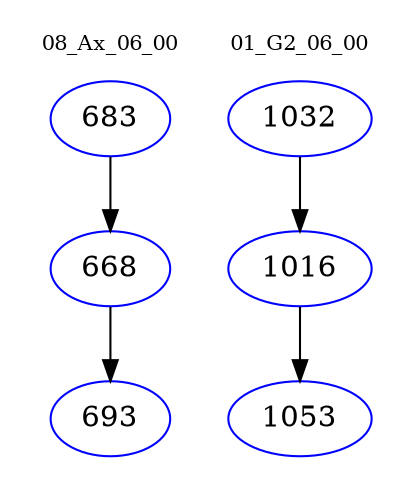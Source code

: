 digraph{
subgraph cluster_0 {
color = white
label = "08_Ax_06_00";
fontsize=10;
T0_683 [label="683", color="blue"]
T0_683 -> T0_668 [color="black"]
T0_668 [label="668", color="blue"]
T0_668 -> T0_693 [color="black"]
T0_693 [label="693", color="blue"]
}
subgraph cluster_1 {
color = white
label = "01_G2_06_00";
fontsize=10;
T1_1032 [label="1032", color="blue"]
T1_1032 -> T1_1016 [color="black"]
T1_1016 [label="1016", color="blue"]
T1_1016 -> T1_1053 [color="black"]
T1_1053 [label="1053", color="blue"]
}
}
